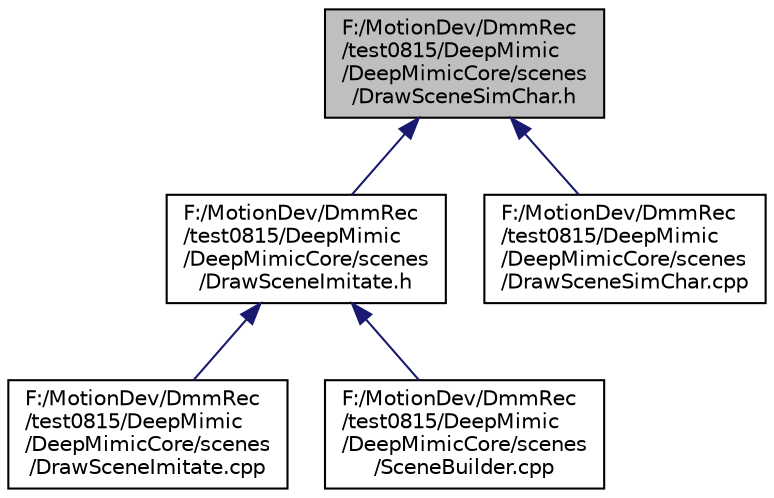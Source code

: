 digraph "F:/MotionDev/DmmRec/test0815/DeepMimic/DeepMimicCore/scenes/DrawSceneSimChar.h"
{
 // LATEX_PDF_SIZE
  edge [fontname="Helvetica",fontsize="10",labelfontname="Helvetica",labelfontsize="10"];
  node [fontname="Helvetica",fontsize="10",shape=record];
  Node1 [label="F:/MotionDev/DmmRec\l/test0815/DeepMimic\l/DeepMimicCore/scenes\l/DrawSceneSimChar.h",height=0.2,width=0.4,color="black", fillcolor="grey75", style="filled", fontcolor="black",tooltip=" "];
  Node1 -> Node2 [dir="back",color="midnightblue",fontsize="10",style="solid",fontname="Helvetica"];
  Node2 [label="F:/MotionDev/DmmRec\l/test0815/DeepMimic\l/DeepMimicCore/scenes\l/DrawSceneImitate.h",height=0.2,width=0.4,color="black", fillcolor="white", style="filled",URL="$_draw_scene_imitate_8h.html",tooltip=" "];
  Node2 -> Node3 [dir="back",color="midnightblue",fontsize="10",style="solid",fontname="Helvetica"];
  Node3 [label="F:/MotionDev/DmmRec\l/test0815/DeepMimic\l/DeepMimicCore/scenes\l/DrawSceneImitate.cpp",height=0.2,width=0.4,color="black", fillcolor="white", style="filled",URL="$_draw_scene_imitate_8cpp.html",tooltip=" "];
  Node2 -> Node4 [dir="back",color="midnightblue",fontsize="10",style="solid",fontname="Helvetica"];
  Node4 [label="F:/MotionDev/DmmRec\l/test0815/DeepMimic\l/DeepMimicCore/scenes\l/SceneBuilder.cpp",height=0.2,width=0.4,color="black", fillcolor="white", style="filled",URL="$_scene_builder_8cpp.html",tooltip=" "];
  Node1 -> Node5 [dir="back",color="midnightblue",fontsize="10",style="solid",fontname="Helvetica"];
  Node5 [label="F:/MotionDev/DmmRec\l/test0815/DeepMimic\l/DeepMimicCore/scenes\l/DrawSceneSimChar.cpp",height=0.2,width=0.4,color="black", fillcolor="white", style="filled",URL="$_draw_scene_sim_char_8cpp.html",tooltip=" "];
}
